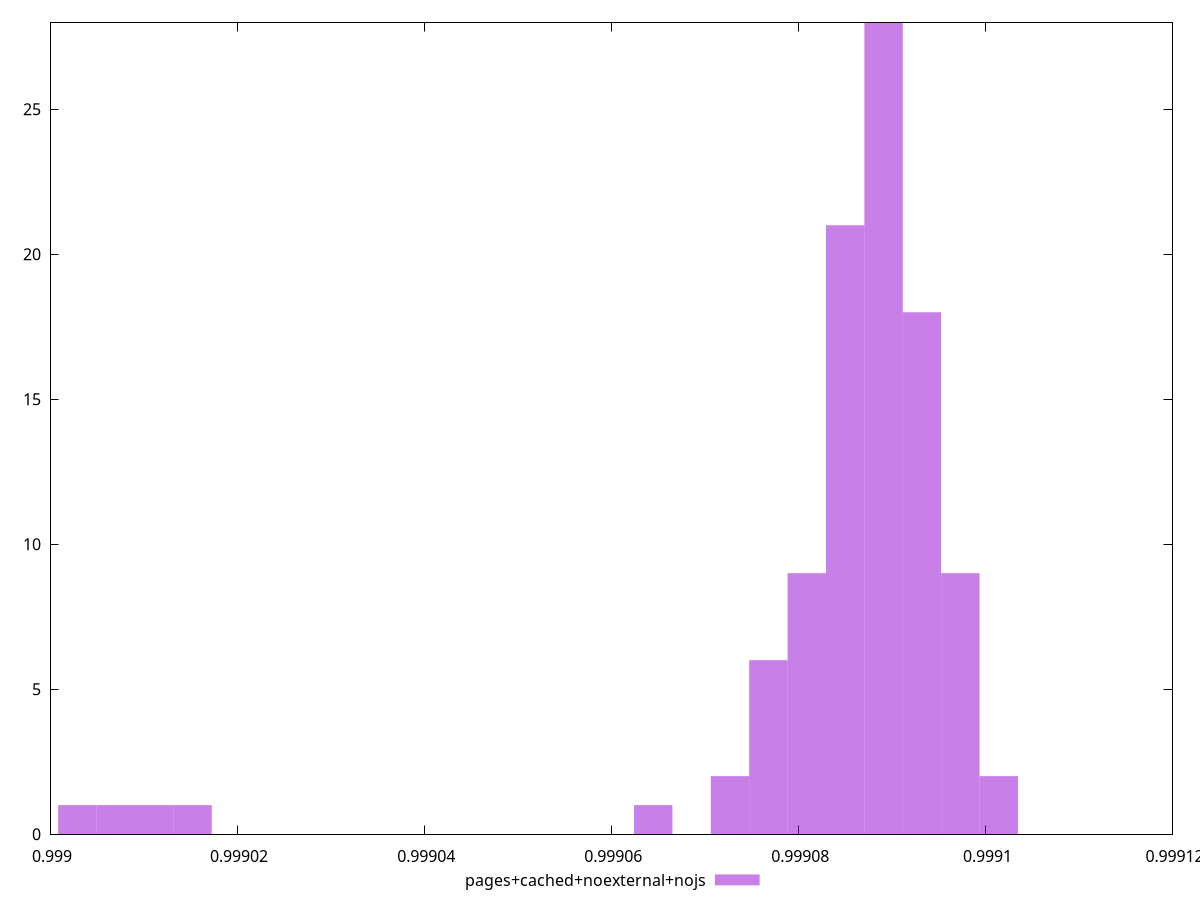 $_pagesCachedNoexternalNojs <<EOF
0.999085008288791 21
0.9990726963511922 2
0.9990891122679906 28
0.9991014242055895 2
0.9990768003303918 6
0.9990973202263899 9
0.9990809043095914 9
0.9990932162471902 18
0.9990070326839986 1
0.9990111366631982 1
0.999002928704799 1
0.9990152406423978 1
0.999064488392793 1
EOF
set key outside below
set terminal pngcairo
set output "report_00006_2020-11-02T20-21-41.718Z/first-cpu-idle/pages+cached+noexternal+nojs//hist.png"
set yrange [0:28]
set boxwidth 0.000004103979199602334
set style fill transparent solid 0.5 noborder
plot $_pagesCachedNoexternalNojs title "pages+cached+noexternal+nojs" with boxes ,